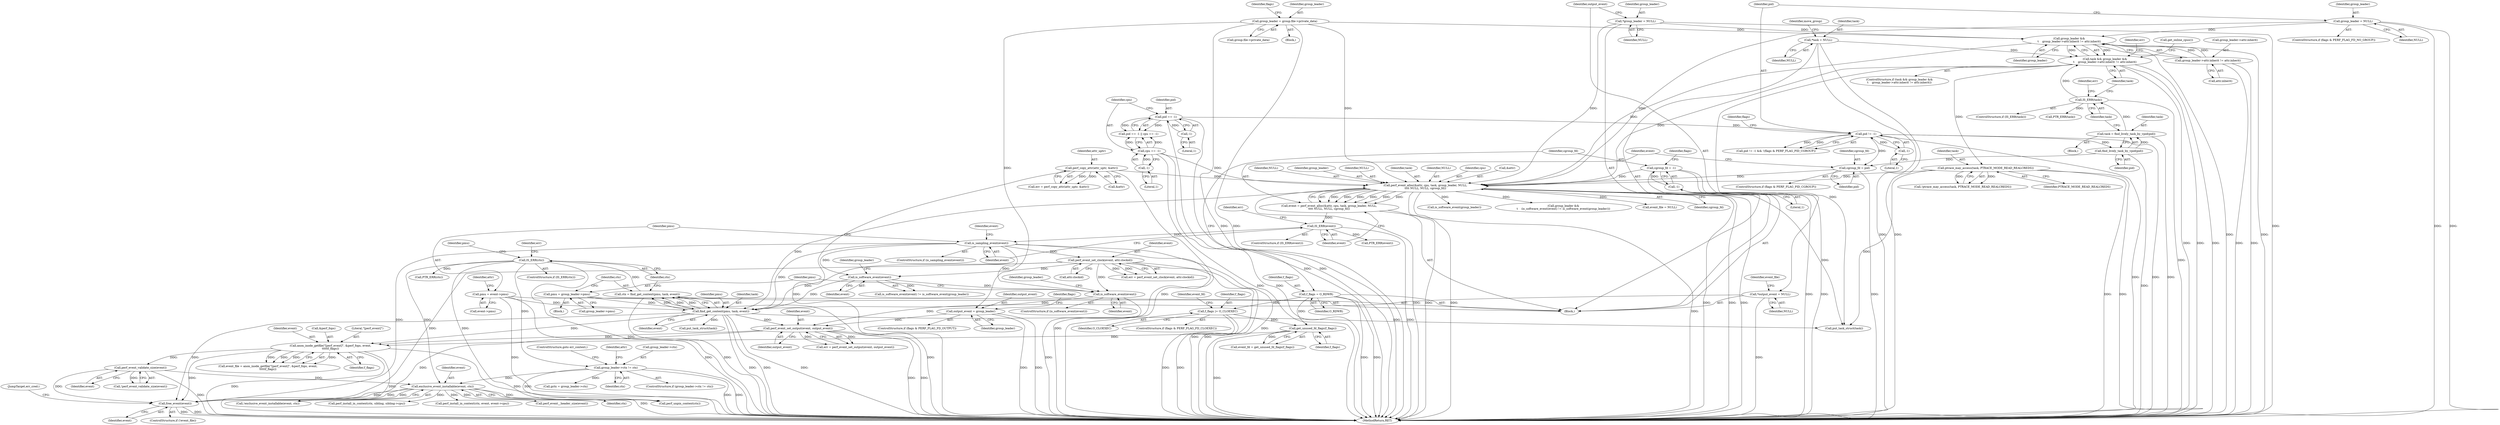 digraph "0_linux_321027c1fe77f892f4ea07846aeae08cefbbb290@API" {
"1000816" [label="(Call,free_event(event))"];
"1000595" [label="(Call,anon_inode_getfile(\"[perf_event]\", &perf_fops, event,\n\t\t\t\t\tf_flags))"];
"1000491" [label="(Call,find_get_context(pmu, task, event))"];
"1000426" [label="(Call,pmu = event->pmu)"];
"1000470" [label="(Call,pmu = group_leader->pmu)"];
"1000389" [label="(Call,perf_event_alloc(&attr, cpu, task, group_leader, NULL,\n\t\t\t\t NULL, NULL, cgroup_fd))"];
"1000188" [label="(Call,perf_copy_attr(attr_uptr, &attr))"];
"1000250" [label="(Call,cpu == -1)"];
"1000252" [label="(Call,-1)"];
"1000376" [label="(Call,ptrace_may_access(task, PTRACE_MODE_READ_REALCREDS))"];
"1000335" [label="(Call,task && group_leader &&\n\t    group_leader->attr.inherit != attr.inherit)"];
"1000326" [label="(Call,IS_ERR(task))"];
"1000321" [label="(Call,task = find_lively_task_by_vpid(pid))"];
"1000323" [label="(Call,find_lively_task_by_vpid(pid))"];
"1000312" [label="(Call,pid != -1)"];
"1000246" [label="(Call,pid == -1)"];
"1000248" [label="(Call,-1)"];
"1000314" [label="(Call,-1)"];
"1000160" [label="(Call,*task = NULL)"];
"1000337" [label="(Call,group_leader &&\n\t    group_leader->attr.inherit != attr.inherit)"];
"1000289" [label="(Call,group_leader = group.file->private_data)"];
"1000140" [label="(Call,*group_leader = NULL)"];
"1000307" [label="(Call,group_leader = NULL)"];
"1000339" [label="(Call,group_leader->attr.inherit != attr.inherit)"];
"1000175" [label="(Call,cgroup_fd = -1)"];
"1000177" [label="(Call,-1)"];
"1000384" [label="(Call,cgroup_fd = pid)"];
"1000467" [label="(Call,is_software_event(event))"];
"1000409" [label="(Call,is_sampling_event(event))"];
"1000400" [label="(Call,IS_ERR(event))"];
"1000387" [label="(Call,event = perf_event_alloc(&attr, cpu, task, group_leader, NULL,\n\t\t\t\t NULL, NULL, cgroup_fd))"];
"1000461" [label="(Call,is_software_event(event))"];
"1000438" [label="(Call,perf_event_set_clock(event, attr.clockid))"];
"1000587" [label="(Call,perf_event_set_output(event, output_event))"];
"1000300" [label="(Call,output_event = group_leader)"];
"1000144" [label="(Call,*output_event = NULL)"];
"1000266" [label="(Call,get_unused_fd_flags(f_flags))"];
"1000171" [label="(Call,f_flags = O_RDWR)"];
"1000261" [label="(Call,f_flags |= O_CLOEXEC)"];
"1000663" [label="(Call,perf_event_validate_size(event))"];
"1000673" [label="(Call,exclusive_event_installable(event, ctx))"];
"1000567" [label="(Call,group_leader->ctx != ctx)"];
"1000496" [label="(Call,IS_ERR(ctx))"];
"1000489" [label="(Call,ctx = find_get_context(pmu, task, event))"];
"1000251" [label="(Identifier,cpu)"];
"1000393" [label="(Identifier,task)"];
"1000140" [label="(Call,*group_leader = NULL)"];
"1000397" [label="(Identifier,NULL)"];
"1000172" [label="(Identifier,f_flags)"];
"1000181" [label="(Identifier,flags)"];
"1000468" [label="(Identifier,event)"];
"1000142" [label="(Identifier,NULL)"];
"1000408" [label="(ControlStructure,if (is_sampling_event(event)))"];
"1000189" [label="(Identifier,attr_uptr)"];
"1000492" [label="(Identifier,pmu)"];
"1000249" [label="(Literal,1)"];
"1000664" [label="(Identifier,event)"];
"1000298" [label="(Identifier,flags)"];
"1000378" [label="(Identifier,PTRACE_MODE_READ_REALCREDS)"];
"1000171" [label="(Call,f_flags = O_RDWR)"];
"1000290" [label="(Identifier,group_leader)"];
"1000376" [label="(Call,ptrace_may_access(task, PTRACE_MODE_READ_REALCREDS))"];
"1000340" [label="(Call,group_leader->attr.inherit)"];
"1000296" [label="(ControlStructure,if (flags & PERF_FLAG_FD_OUTPUT))"];
"1000763" [label="(Call,put_task_struct(task))"];
"1000470" [label="(Call,pmu = group_leader->pmu)"];
"1000326" [label="(Call,IS_ERR(task))"];
"1000307" [label="(Call,group_leader = NULL)"];
"1000313" [label="(Identifier,pid)"];
"1000263" [label="(Identifier,O_CLOEXEC)"];
"1000266" [label="(Call,get_unused_fd_flags(f_flags))"];
"1000250" [label="(Call,cpu == -1)"];
"1000186" [label="(Call,err = perf_copy_attr(attr_uptr, &attr))"];
"1000380" [label="(ControlStructure,if (flags & PERF_FLAG_PID_CGROUP))"];
"1000350" [label="(Identifier,err)"];
"1000162" [label="(Identifier,NULL)"];
"1000300" [label="(Call,output_event = group_leader)"];
"1000817" [label="(Identifier,event)"];
"1000410" [label="(Identifier,event)"];
"1000141" [label="(Identifier,group_leader)"];
"1000261" [label="(Call,f_flags |= O_CLOEXEC)"];
"1000252" [label="(Call,-1)"];
"1000463" [label="(Call,is_software_event(group_leader))"];
"1000816" [label="(Call,free_event(event))"];
"1000330" [label="(Identifier,err)"];
"1000291" [label="(Call,group.file->private_data)"];
"1000599" [label="(Identifier,event)"];
"1000384" [label="(Call,cgroup_fd = pid)"];
"1000392" [label="(Identifier,cpu)"];
"1000426" [label="(Call,pmu = event->pmu)"];
"1000472" [label="(Call,group_leader->pmu)"];
"1000405" [label="(Call,PTR_ERR(event))"];
"1000491" [label="(Call,find_get_context(pmu, task, event))"];
"1000338" [label="(Identifier,group_leader)"];
"1000489" [label="(Call,ctx = find_get_context(pmu, task, event))"];
"1000325" [label="(ControlStructure,if (IS_ERR(task)))"];
"1000322" [label="(Identifier,task)"];
"1000323" [label="(Call,find_lively_task_by_vpid(pid))"];
"1000433" [label="(Identifier,attr)"];
"1000462" [label="(Identifier,event)"];
"1000662" [label="(Call,!perf_event_validate_size(event))"];
"1000616" [label="(Call,gctx = group_leader->ctx)"];
"1000331" [label="(Call,PTR_ERR(task))"];
"1000501" [label="(Call,PTR_ERR(ctx))"];
"1000460" [label="(Call,is_software_event(event) != is_software_event(group_leader))"];
"1000593" [label="(Call,event_file = anon_inode_getfile(\"[perf_event]\", &perf_fops, event,\n\t\t\t\t\tf_flags))"];
"1000386" [label="(Identifier,pid)"];
"1000160" [label="(Call,*task = NULL)"];
"1000245" [label="(Call,pid == -1 || cpu == -1)"];
"1000588" [label="(Identifier,event)"];
"1000247" [label="(Identifier,pid)"];
"1000494" [label="(Identifier,event)"];
"1000253" [label="(Literal,1)"];
"1000416" [label="(Identifier,event)"];
"1000264" [label="(Call,event_fd = get_unused_fd_flags(f_flags))"];
"1000375" [label="(Call,!ptrace_may_access(task, PTRACE_MODE_READ_REALCREDS))"];
"1000388" [label="(Identifier,event)"];
"1000428" [label="(Call,event->pmu)"];
"1000400" [label="(Call,IS_ERR(event))"];
"1000572" [label="(ControlStructure,goto err_context;)"];
"1000493" [label="(Identifier,task)"];
"1000161" [label="(Identifier,task)"];
"1000497" [label="(Identifier,ctx)"];
"1000464" [label="(Identifier,group_leader)"];
"1000469" [label="(Block,)"];
"1000576" [label="(Identifier,attr)"];
"1000387" [label="(Call,event = perf_event_alloc(&attr, cpu, task, group_leader, NULL,\n\t\t\t\t NULL, NULL, cgroup_fd))"];
"1000177" [label="(Call,-1)"];
"1000479" [label="(Identifier,group_leader)"];
"1000663" [label="(Call,perf_event_validate_size(event))"];
"1000808" [label="(Call,perf_unpin_context(ctx))"];
"1000466" [label="(ControlStructure,if (is_software_event(event)))"];
"1000167" [label="(Identifier,move_group)"];
"1000496" [label="(Call,IS_ERR(ctx))"];
"1000321" [label="(Call,task = find_lively_task_by_vpid(pid))"];
"1000190" [label="(Call,&attr)"];
"1000390" [label="(Call,&attr)"];
"1000399" [label="(ControlStructure,if (IS_ERR(event)))"];
"1000265" [label="(Identifier,event_fd)"];
"1000733" [label="(Call,perf_install_in_context(ctx, event, event->cpu))"];
"1000585" [label="(Call,err = perf_event_set_output(event, output_event))"];
"1000843" [label="(MethodReturn,RET)"];
"1000389" [label="(Call,perf_event_alloc(&attr, cpu, task, group_leader, NULL,\n\t\t\t\t NULL, NULL, cgroup_fd))"];
"1000508" [label="(Identifier,pmu)"];
"1000138" [label="(Block,)"];
"1000724" [label="(Call,perf_event__header_size(event))"];
"1000571" [label="(Identifier,ctx)"];
"1000188" [label="(Call,perf_copy_attr(attr_uptr, &attr))"];
"1000146" [label="(Identifier,NULL)"];
"1000409" [label="(Call,is_sampling_event(event))"];
"1000567" [label="(Call,group_leader->ctx != ctx)"];
"1000427" [label="(Identifier,pmu)"];
"1000436" [label="(Call,err = perf_event_set_clock(event, attr.clockid))"];
"1000289" [label="(Call,group_leader = group.file->private_data)"];
"1000587" [label="(Call,perf_event_set_output(event, output_event))"];
"1000175" [label="(Call,cgroup_fd = -1)"];
"1000335" [label="(Call,task && group_leader &&\n\t    group_leader->attr.inherit != attr.inherit)"];
"1000490" [label="(Identifier,ctx)"];
"1000461" [label="(Call,is_software_event(event))"];
"1000818" [label="(JumpTarget,err_cred:)"];
"1000458" [label="(Call,group_leader &&\n\t    (is_software_event(event) != is_software_event(group_leader)))"];
"1000500" [label="(Identifier,err)"];
"1000568" [label="(Call,group_leader->ctx)"];
"1000395" [label="(Identifier,NULL)"];
"1000675" [label="(Identifier,ctx)"];
"1000178" [label="(Literal,1)"];
"1000334" [label="(ControlStructure,if (task && group_leader &&\n\t    group_leader->attr.inherit != attr.inherit))"];
"1000345" [label="(Call,attr.inherit)"];
"1000495" [label="(ControlStructure,if (IS_ERR(ctx)))"];
"1000401" [label="(Identifier,event)"];
"1000324" [label="(Identifier,pid)"];
"1000262" [label="(Identifier,f_flags)"];
"1000246" [label="(Call,pid == -1)"];
"1000467" [label="(Call,is_software_event(event))"];
"1000339" [label="(Call,group_leader->attr.inherit != attr.inherit)"];
"1000154" [label="(Identifier,event_file)"];
"1000354" [label="(Call,get_online_cpus())"];
"1000267" [label="(Identifier,f_flags)"];
"1000833" [label="(Call,put_task_struct(task))"];
"1000439" [label="(Identifier,event)"];
"1000673" [label="(Call,exclusive_event_installable(event, ctx))"];
"1000597" [label="(Call,&perf_fops)"];
"1000311" [label="(Call,pid != -1 && !(flags & PERF_FLAG_PID_CGROUP))"];
"1000312" [label="(Call,pid != -1)"];
"1000404" [label="(Identifier,err)"];
"1000674" [label="(Identifier,event)"];
"1000315" [label="(Literal,1)"];
"1000145" [label="(Identifier,output_event)"];
"1000394" [label="(Identifier,group_leader)"];
"1000320" [label="(Block,)"];
"1000279" [label="(Block,)"];
"1000566" [label="(ControlStructure,if (group_leader->ctx != ctx))"];
"1000302" [label="(Identifier,group_leader)"];
"1000813" [label="(ControlStructure,if (!event_file))"];
"1000305" [label="(Identifier,flags)"];
"1000318" [label="(Identifier,flags)"];
"1000609" [label="(Call,event_file = NULL)"];
"1000144" [label="(Call,*output_event = NULL)"];
"1000595" [label="(Call,anon_inode_getfile(\"[perf_event]\", &perf_fops, event,\n\t\t\t\t\tf_flags))"];
"1000471" [label="(Identifier,pmu)"];
"1000672" [label="(Call,!exclusive_event_installable(event, ctx))"];
"1000176" [label="(Identifier,cgroup_fd)"];
"1000440" [label="(Call,attr.clockid)"];
"1000257" [label="(ControlStructure,if (flags & PERF_FLAG_FD_CLOEXEC))"];
"1000303" [label="(ControlStructure,if (flags & PERF_FLAG_FD_NO_GROUP))"];
"1000173" [label="(Identifier,O_RDWR)"];
"1000596" [label="(Literal,\"[perf_event]\")"];
"1000398" [label="(Identifier,cgroup_fd)"];
"1000336" [label="(Identifier,task)"];
"1000438" [label="(Call,perf_event_set_clock(event, attr.clockid))"];
"1000600" [label="(Identifier,f_flags)"];
"1000309" [label="(Identifier,NULL)"];
"1000301" [label="(Identifier,output_event)"];
"1000385" [label="(Identifier,cgroup_fd)"];
"1000589" [label="(Identifier,output_event)"];
"1000377" [label="(Identifier,task)"];
"1000704" [label="(Call,perf_install_in_context(ctx, sibling, sibling->cpu))"];
"1000314" [label="(Call,-1)"];
"1000337" [label="(Call,group_leader &&\n\t    group_leader->attr.inherit != attr.inherit)"];
"1000248" [label="(Call,-1)"];
"1000308" [label="(Identifier,group_leader)"];
"1000327" [label="(Identifier,task)"];
"1000396" [label="(Identifier,NULL)"];
"1000816" -> "1000813"  [label="AST: "];
"1000816" -> "1000817"  [label="CFG: "];
"1000817" -> "1000816"  [label="AST: "];
"1000818" -> "1000816"  [label="CFG: "];
"1000816" -> "1000843"  [label="DDG: "];
"1000816" -> "1000843"  [label="DDG: "];
"1000595" -> "1000816"  [label="DDG: "];
"1000491" -> "1000816"  [label="DDG: "];
"1000663" -> "1000816"  [label="DDG: "];
"1000587" -> "1000816"  [label="DDG: "];
"1000673" -> "1000816"  [label="DDG: "];
"1000409" -> "1000816"  [label="DDG: "];
"1000438" -> "1000816"  [label="DDG: "];
"1000595" -> "1000593"  [label="AST: "];
"1000595" -> "1000600"  [label="CFG: "];
"1000596" -> "1000595"  [label="AST: "];
"1000597" -> "1000595"  [label="AST: "];
"1000599" -> "1000595"  [label="AST: "];
"1000600" -> "1000595"  [label="AST: "];
"1000593" -> "1000595"  [label="CFG: "];
"1000595" -> "1000843"  [label="DDG: "];
"1000595" -> "1000843"  [label="DDG: "];
"1000595" -> "1000843"  [label="DDG: "];
"1000595" -> "1000593"  [label="DDG: "];
"1000595" -> "1000593"  [label="DDG: "];
"1000595" -> "1000593"  [label="DDG: "];
"1000595" -> "1000593"  [label="DDG: "];
"1000491" -> "1000595"  [label="DDG: "];
"1000587" -> "1000595"  [label="DDG: "];
"1000266" -> "1000595"  [label="DDG: "];
"1000595" -> "1000663"  [label="DDG: "];
"1000491" -> "1000489"  [label="AST: "];
"1000491" -> "1000494"  [label="CFG: "];
"1000492" -> "1000491"  [label="AST: "];
"1000493" -> "1000491"  [label="AST: "];
"1000494" -> "1000491"  [label="AST: "];
"1000489" -> "1000491"  [label="CFG: "];
"1000491" -> "1000843"  [label="DDG: "];
"1000491" -> "1000843"  [label="DDG: "];
"1000491" -> "1000843"  [label="DDG: "];
"1000491" -> "1000489"  [label="DDG: "];
"1000491" -> "1000489"  [label="DDG: "];
"1000491" -> "1000489"  [label="DDG: "];
"1000426" -> "1000491"  [label="DDG: "];
"1000470" -> "1000491"  [label="DDG: "];
"1000389" -> "1000491"  [label="DDG: "];
"1000467" -> "1000491"  [label="DDG: "];
"1000409" -> "1000491"  [label="DDG: "];
"1000461" -> "1000491"  [label="DDG: "];
"1000438" -> "1000491"  [label="DDG: "];
"1000491" -> "1000587"  [label="DDG: "];
"1000491" -> "1000763"  [label="DDG: "];
"1000491" -> "1000833"  [label="DDG: "];
"1000426" -> "1000138"  [label="AST: "];
"1000426" -> "1000428"  [label="CFG: "];
"1000427" -> "1000426"  [label="AST: "];
"1000428" -> "1000426"  [label="AST: "];
"1000433" -> "1000426"  [label="CFG: "];
"1000426" -> "1000843"  [label="DDG: "];
"1000426" -> "1000843"  [label="DDG: "];
"1000470" -> "1000469"  [label="AST: "];
"1000470" -> "1000472"  [label="CFG: "];
"1000471" -> "1000470"  [label="AST: "];
"1000472" -> "1000470"  [label="AST: "];
"1000490" -> "1000470"  [label="CFG: "];
"1000470" -> "1000843"  [label="DDG: "];
"1000389" -> "1000387"  [label="AST: "];
"1000389" -> "1000398"  [label="CFG: "];
"1000390" -> "1000389"  [label="AST: "];
"1000392" -> "1000389"  [label="AST: "];
"1000393" -> "1000389"  [label="AST: "];
"1000394" -> "1000389"  [label="AST: "];
"1000395" -> "1000389"  [label="AST: "];
"1000396" -> "1000389"  [label="AST: "];
"1000397" -> "1000389"  [label="AST: "];
"1000398" -> "1000389"  [label="AST: "];
"1000387" -> "1000389"  [label="CFG: "];
"1000389" -> "1000843"  [label="DDG: "];
"1000389" -> "1000843"  [label="DDG: "];
"1000389" -> "1000843"  [label="DDG: "];
"1000389" -> "1000843"  [label="DDG: "];
"1000389" -> "1000843"  [label="DDG: "];
"1000389" -> "1000843"  [label="DDG: "];
"1000389" -> "1000387"  [label="DDG: "];
"1000389" -> "1000387"  [label="DDG: "];
"1000389" -> "1000387"  [label="DDG: "];
"1000389" -> "1000387"  [label="DDG: "];
"1000389" -> "1000387"  [label="DDG: "];
"1000389" -> "1000387"  [label="DDG: "];
"1000188" -> "1000389"  [label="DDG: "];
"1000250" -> "1000389"  [label="DDG: "];
"1000376" -> "1000389"  [label="DDG: "];
"1000335" -> "1000389"  [label="DDG: "];
"1000289" -> "1000389"  [label="DDG: "];
"1000140" -> "1000389"  [label="DDG: "];
"1000337" -> "1000389"  [label="DDG: "];
"1000307" -> "1000389"  [label="DDG: "];
"1000175" -> "1000389"  [label="DDG: "];
"1000384" -> "1000389"  [label="DDG: "];
"1000389" -> "1000458"  [label="DDG: "];
"1000389" -> "1000463"  [label="DDG: "];
"1000389" -> "1000609"  [label="DDG: "];
"1000389" -> "1000833"  [label="DDG: "];
"1000188" -> "1000186"  [label="AST: "];
"1000188" -> "1000190"  [label="CFG: "];
"1000189" -> "1000188"  [label="AST: "];
"1000190" -> "1000188"  [label="AST: "];
"1000186" -> "1000188"  [label="CFG: "];
"1000188" -> "1000843"  [label="DDG: "];
"1000188" -> "1000843"  [label="DDG: "];
"1000188" -> "1000186"  [label="DDG: "];
"1000188" -> "1000186"  [label="DDG: "];
"1000250" -> "1000245"  [label="AST: "];
"1000250" -> "1000252"  [label="CFG: "];
"1000251" -> "1000250"  [label="AST: "];
"1000252" -> "1000250"  [label="AST: "];
"1000245" -> "1000250"  [label="CFG: "];
"1000250" -> "1000843"  [label="DDG: "];
"1000250" -> "1000843"  [label="DDG: "];
"1000250" -> "1000245"  [label="DDG: "];
"1000250" -> "1000245"  [label="DDG: "];
"1000252" -> "1000250"  [label="DDG: "];
"1000252" -> "1000253"  [label="CFG: "];
"1000253" -> "1000252"  [label="AST: "];
"1000376" -> "1000375"  [label="AST: "];
"1000376" -> "1000378"  [label="CFG: "];
"1000377" -> "1000376"  [label="AST: "];
"1000378" -> "1000376"  [label="AST: "];
"1000375" -> "1000376"  [label="CFG: "];
"1000376" -> "1000843"  [label="DDG: "];
"1000376" -> "1000843"  [label="DDG: "];
"1000376" -> "1000375"  [label="DDG: "];
"1000376" -> "1000375"  [label="DDG: "];
"1000335" -> "1000376"  [label="DDG: "];
"1000376" -> "1000833"  [label="DDG: "];
"1000335" -> "1000334"  [label="AST: "];
"1000335" -> "1000336"  [label="CFG: "];
"1000335" -> "1000337"  [label="CFG: "];
"1000336" -> "1000335"  [label="AST: "];
"1000337" -> "1000335"  [label="AST: "];
"1000350" -> "1000335"  [label="CFG: "];
"1000354" -> "1000335"  [label="CFG: "];
"1000335" -> "1000843"  [label="DDG: "];
"1000335" -> "1000843"  [label="DDG: "];
"1000335" -> "1000843"  [label="DDG: "];
"1000326" -> "1000335"  [label="DDG: "];
"1000160" -> "1000335"  [label="DDG: "];
"1000337" -> "1000335"  [label="DDG: "];
"1000337" -> "1000335"  [label="DDG: "];
"1000335" -> "1000833"  [label="DDG: "];
"1000326" -> "1000325"  [label="AST: "];
"1000326" -> "1000327"  [label="CFG: "];
"1000327" -> "1000326"  [label="AST: "];
"1000330" -> "1000326"  [label="CFG: "];
"1000336" -> "1000326"  [label="CFG: "];
"1000326" -> "1000843"  [label="DDG: "];
"1000321" -> "1000326"  [label="DDG: "];
"1000326" -> "1000331"  [label="DDG: "];
"1000321" -> "1000320"  [label="AST: "];
"1000321" -> "1000323"  [label="CFG: "];
"1000322" -> "1000321"  [label="AST: "];
"1000323" -> "1000321"  [label="AST: "];
"1000327" -> "1000321"  [label="CFG: "];
"1000321" -> "1000843"  [label="DDG: "];
"1000323" -> "1000321"  [label="DDG: "];
"1000323" -> "1000324"  [label="CFG: "];
"1000324" -> "1000323"  [label="AST: "];
"1000323" -> "1000843"  [label="DDG: "];
"1000312" -> "1000323"  [label="DDG: "];
"1000323" -> "1000384"  [label="DDG: "];
"1000312" -> "1000311"  [label="AST: "];
"1000312" -> "1000314"  [label="CFG: "];
"1000313" -> "1000312"  [label="AST: "];
"1000314" -> "1000312"  [label="AST: "];
"1000318" -> "1000312"  [label="CFG: "];
"1000311" -> "1000312"  [label="CFG: "];
"1000312" -> "1000843"  [label="DDG: "];
"1000312" -> "1000843"  [label="DDG: "];
"1000312" -> "1000311"  [label="DDG: "];
"1000312" -> "1000311"  [label="DDG: "];
"1000246" -> "1000312"  [label="DDG: "];
"1000314" -> "1000312"  [label="DDG: "];
"1000312" -> "1000384"  [label="DDG: "];
"1000246" -> "1000245"  [label="AST: "];
"1000246" -> "1000248"  [label="CFG: "];
"1000247" -> "1000246"  [label="AST: "];
"1000248" -> "1000246"  [label="AST: "];
"1000251" -> "1000246"  [label="CFG: "];
"1000245" -> "1000246"  [label="CFG: "];
"1000246" -> "1000843"  [label="DDG: "];
"1000246" -> "1000843"  [label="DDG: "];
"1000246" -> "1000245"  [label="DDG: "];
"1000246" -> "1000245"  [label="DDG: "];
"1000248" -> "1000246"  [label="DDG: "];
"1000248" -> "1000249"  [label="CFG: "];
"1000249" -> "1000248"  [label="AST: "];
"1000314" -> "1000315"  [label="CFG: "];
"1000315" -> "1000314"  [label="AST: "];
"1000160" -> "1000138"  [label="AST: "];
"1000160" -> "1000162"  [label="CFG: "];
"1000161" -> "1000160"  [label="AST: "];
"1000162" -> "1000160"  [label="AST: "];
"1000167" -> "1000160"  [label="CFG: "];
"1000160" -> "1000843"  [label="DDG: "];
"1000160" -> "1000843"  [label="DDG: "];
"1000337" -> "1000338"  [label="CFG: "];
"1000337" -> "1000339"  [label="CFG: "];
"1000338" -> "1000337"  [label="AST: "];
"1000339" -> "1000337"  [label="AST: "];
"1000337" -> "1000843"  [label="DDG: "];
"1000337" -> "1000843"  [label="DDG: "];
"1000289" -> "1000337"  [label="DDG: "];
"1000140" -> "1000337"  [label="DDG: "];
"1000307" -> "1000337"  [label="DDG: "];
"1000339" -> "1000337"  [label="DDG: "];
"1000339" -> "1000337"  [label="DDG: "];
"1000289" -> "1000279"  [label="AST: "];
"1000289" -> "1000291"  [label="CFG: "];
"1000290" -> "1000289"  [label="AST: "];
"1000291" -> "1000289"  [label="AST: "];
"1000298" -> "1000289"  [label="CFG: "];
"1000289" -> "1000843"  [label="DDG: "];
"1000289" -> "1000843"  [label="DDG: "];
"1000289" -> "1000300"  [label="DDG: "];
"1000140" -> "1000138"  [label="AST: "];
"1000140" -> "1000142"  [label="CFG: "];
"1000141" -> "1000140"  [label="AST: "];
"1000142" -> "1000140"  [label="AST: "];
"1000145" -> "1000140"  [label="CFG: "];
"1000140" -> "1000843"  [label="DDG: "];
"1000307" -> "1000303"  [label="AST: "];
"1000307" -> "1000309"  [label="CFG: "];
"1000308" -> "1000307"  [label="AST: "];
"1000309" -> "1000307"  [label="AST: "];
"1000313" -> "1000307"  [label="CFG: "];
"1000307" -> "1000843"  [label="DDG: "];
"1000307" -> "1000843"  [label="DDG: "];
"1000339" -> "1000345"  [label="CFG: "];
"1000340" -> "1000339"  [label="AST: "];
"1000345" -> "1000339"  [label="AST: "];
"1000339" -> "1000843"  [label="DDG: "];
"1000339" -> "1000843"  [label="DDG: "];
"1000175" -> "1000138"  [label="AST: "];
"1000175" -> "1000177"  [label="CFG: "];
"1000176" -> "1000175"  [label="AST: "];
"1000177" -> "1000175"  [label="AST: "];
"1000181" -> "1000175"  [label="CFG: "];
"1000175" -> "1000843"  [label="DDG: "];
"1000175" -> "1000843"  [label="DDG: "];
"1000177" -> "1000175"  [label="DDG: "];
"1000177" -> "1000178"  [label="CFG: "];
"1000178" -> "1000177"  [label="AST: "];
"1000384" -> "1000380"  [label="AST: "];
"1000384" -> "1000386"  [label="CFG: "];
"1000385" -> "1000384"  [label="AST: "];
"1000386" -> "1000384"  [label="AST: "];
"1000388" -> "1000384"  [label="CFG: "];
"1000384" -> "1000843"  [label="DDG: "];
"1000467" -> "1000466"  [label="AST: "];
"1000467" -> "1000468"  [label="CFG: "];
"1000468" -> "1000467"  [label="AST: "];
"1000471" -> "1000467"  [label="CFG: "];
"1000479" -> "1000467"  [label="CFG: "];
"1000467" -> "1000843"  [label="DDG: "];
"1000409" -> "1000467"  [label="DDG: "];
"1000461" -> "1000467"  [label="DDG: "];
"1000438" -> "1000467"  [label="DDG: "];
"1000409" -> "1000408"  [label="AST: "];
"1000409" -> "1000410"  [label="CFG: "];
"1000410" -> "1000409"  [label="AST: "];
"1000416" -> "1000409"  [label="CFG: "];
"1000427" -> "1000409"  [label="CFG: "];
"1000409" -> "1000843"  [label="DDG: "];
"1000409" -> "1000843"  [label="DDG: "];
"1000400" -> "1000409"  [label="DDG: "];
"1000409" -> "1000438"  [label="DDG: "];
"1000409" -> "1000461"  [label="DDG: "];
"1000400" -> "1000399"  [label="AST: "];
"1000400" -> "1000401"  [label="CFG: "];
"1000401" -> "1000400"  [label="AST: "];
"1000404" -> "1000400"  [label="CFG: "];
"1000410" -> "1000400"  [label="CFG: "];
"1000400" -> "1000843"  [label="DDG: "];
"1000387" -> "1000400"  [label="DDG: "];
"1000400" -> "1000405"  [label="DDG: "];
"1000387" -> "1000138"  [label="AST: "];
"1000388" -> "1000387"  [label="AST: "];
"1000401" -> "1000387"  [label="CFG: "];
"1000387" -> "1000843"  [label="DDG: "];
"1000461" -> "1000460"  [label="AST: "];
"1000461" -> "1000462"  [label="CFG: "];
"1000462" -> "1000461"  [label="AST: "];
"1000464" -> "1000461"  [label="CFG: "];
"1000461" -> "1000460"  [label="DDG: "];
"1000438" -> "1000461"  [label="DDG: "];
"1000438" -> "1000436"  [label="AST: "];
"1000438" -> "1000440"  [label="CFG: "];
"1000439" -> "1000438"  [label="AST: "];
"1000440" -> "1000438"  [label="AST: "];
"1000436" -> "1000438"  [label="CFG: "];
"1000438" -> "1000843"  [label="DDG: "];
"1000438" -> "1000843"  [label="DDG: "];
"1000438" -> "1000436"  [label="DDG: "];
"1000438" -> "1000436"  [label="DDG: "];
"1000587" -> "1000585"  [label="AST: "];
"1000587" -> "1000589"  [label="CFG: "];
"1000588" -> "1000587"  [label="AST: "];
"1000589" -> "1000587"  [label="AST: "];
"1000585" -> "1000587"  [label="CFG: "];
"1000587" -> "1000843"  [label="DDG: "];
"1000587" -> "1000843"  [label="DDG: "];
"1000587" -> "1000585"  [label="DDG: "];
"1000587" -> "1000585"  [label="DDG: "];
"1000300" -> "1000587"  [label="DDG: "];
"1000144" -> "1000587"  [label="DDG: "];
"1000300" -> "1000296"  [label="AST: "];
"1000300" -> "1000302"  [label="CFG: "];
"1000301" -> "1000300"  [label="AST: "];
"1000302" -> "1000300"  [label="AST: "];
"1000305" -> "1000300"  [label="CFG: "];
"1000300" -> "1000843"  [label="DDG: "];
"1000300" -> "1000843"  [label="DDG: "];
"1000144" -> "1000138"  [label="AST: "];
"1000144" -> "1000146"  [label="CFG: "];
"1000145" -> "1000144"  [label="AST: "];
"1000146" -> "1000144"  [label="AST: "];
"1000154" -> "1000144"  [label="CFG: "];
"1000144" -> "1000843"  [label="DDG: "];
"1000266" -> "1000264"  [label="AST: "];
"1000266" -> "1000267"  [label="CFG: "];
"1000267" -> "1000266"  [label="AST: "];
"1000264" -> "1000266"  [label="CFG: "];
"1000266" -> "1000843"  [label="DDG: "];
"1000266" -> "1000264"  [label="DDG: "];
"1000171" -> "1000266"  [label="DDG: "];
"1000261" -> "1000266"  [label="DDG: "];
"1000171" -> "1000138"  [label="AST: "];
"1000171" -> "1000173"  [label="CFG: "];
"1000172" -> "1000171"  [label="AST: "];
"1000173" -> "1000171"  [label="AST: "];
"1000176" -> "1000171"  [label="CFG: "];
"1000171" -> "1000843"  [label="DDG: "];
"1000171" -> "1000843"  [label="DDG: "];
"1000171" -> "1000261"  [label="DDG: "];
"1000261" -> "1000257"  [label="AST: "];
"1000261" -> "1000263"  [label="CFG: "];
"1000262" -> "1000261"  [label="AST: "];
"1000263" -> "1000261"  [label="AST: "];
"1000265" -> "1000261"  [label="CFG: "];
"1000261" -> "1000843"  [label="DDG: "];
"1000261" -> "1000843"  [label="DDG: "];
"1000663" -> "1000662"  [label="AST: "];
"1000663" -> "1000664"  [label="CFG: "];
"1000664" -> "1000663"  [label="AST: "];
"1000662" -> "1000663"  [label="CFG: "];
"1000663" -> "1000843"  [label="DDG: "];
"1000663" -> "1000662"  [label="DDG: "];
"1000663" -> "1000673"  [label="DDG: "];
"1000673" -> "1000672"  [label="AST: "];
"1000673" -> "1000675"  [label="CFG: "];
"1000674" -> "1000673"  [label="AST: "];
"1000675" -> "1000673"  [label="AST: "];
"1000672" -> "1000673"  [label="CFG: "];
"1000673" -> "1000843"  [label="DDG: "];
"1000673" -> "1000672"  [label="DDG: "];
"1000673" -> "1000672"  [label="DDG: "];
"1000567" -> "1000673"  [label="DDG: "];
"1000496" -> "1000673"  [label="DDG: "];
"1000673" -> "1000704"  [label="DDG: "];
"1000673" -> "1000724"  [label="DDG: "];
"1000673" -> "1000733"  [label="DDG: "];
"1000673" -> "1000808"  [label="DDG: "];
"1000567" -> "1000566"  [label="AST: "];
"1000567" -> "1000571"  [label="CFG: "];
"1000568" -> "1000567"  [label="AST: "];
"1000571" -> "1000567"  [label="AST: "];
"1000572" -> "1000567"  [label="CFG: "];
"1000576" -> "1000567"  [label="CFG: "];
"1000567" -> "1000843"  [label="DDG: "];
"1000567" -> "1000843"  [label="DDG: "];
"1000496" -> "1000567"  [label="DDG: "];
"1000567" -> "1000616"  [label="DDG: "];
"1000567" -> "1000808"  [label="DDG: "];
"1000496" -> "1000495"  [label="AST: "];
"1000496" -> "1000497"  [label="CFG: "];
"1000497" -> "1000496"  [label="AST: "];
"1000500" -> "1000496"  [label="CFG: "];
"1000508" -> "1000496"  [label="CFG: "];
"1000496" -> "1000843"  [label="DDG: "];
"1000489" -> "1000496"  [label="DDG: "];
"1000496" -> "1000501"  [label="DDG: "];
"1000496" -> "1000808"  [label="DDG: "];
"1000489" -> "1000138"  [label="AST: "];
"1000490" -> "1000489"  [label="AST: "];
"1000497" -> "1000489"  [label="CFG: "];
"1000489" -> "1000843"  [label="DDG: "];
}
